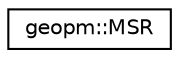 digraph "Graphical Class Hierarchy"
{
 // LATEX_PDF_SIZE
  edge [fontname="Helvetica",fontsize="10",labelfontname="Helvetica",labelfontsize="10"];
  node [fontname="Helvetica",fontsize="10",shape=record];
  rankdir="LR";
  Node0 [label="geopm::MSR",height=0.2,width=0.4,color="black", fillcolor="white", style="filled",URL="$classgeopm_1_1_m_s_r.html",tooltip="This class encodes how to access fields within an MSR, but does not hold the state of any registers."];
}

